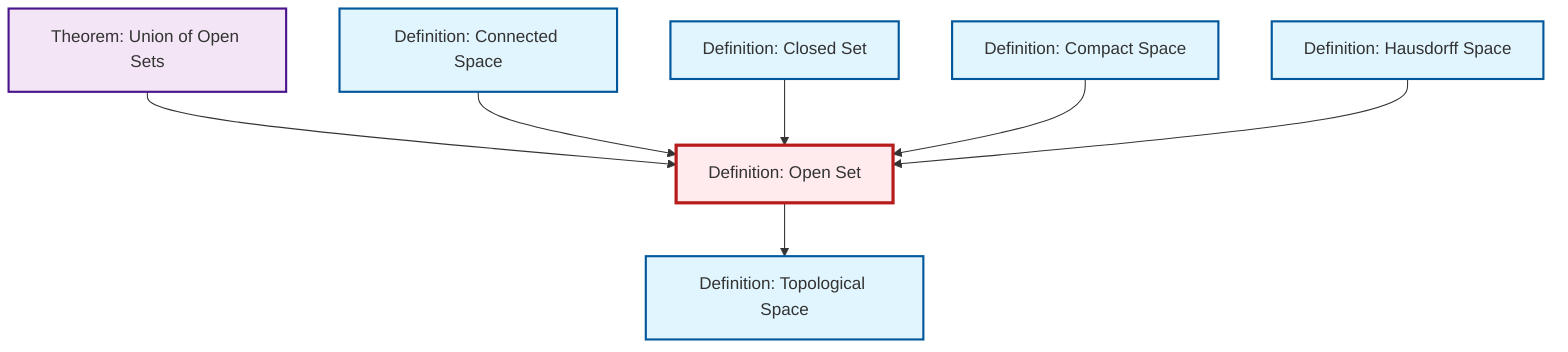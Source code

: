graph TD
    classDef definition fill:#e1f5fe,stroke:#01579b,stroke-width:2px
    classDef theorem fill:#f3e5f5,stroke:#4a148c,stroke-width:2px
    classDef axiom fill:#fff3e0,stroke:#e65100,stroke-width:2px
    classDef example fill:#e8f5e9,stroke:#1b5e20,stroke-width:2px
    classDef current fill:#ffebee,stroke:#b71c1c,stroke-width:3px
    def-connected["Definition: Connected Space"]:::definition
    def-topological-space["Definition: Topological Space"]:::definition
    def-closed-set["Definition: Closed Set"]:::definition
    def-compact["Definition: Compact Space"]:::definition
    def-open-set["Definition: Open Set"]:::definition
    thm-union-open-sets["Theorem: Union of Open Sets"]:::theorem
    def-hausdorff["Definition: Hausdorff Space"]:::definition
    thm-union-open-sets --> def-open-set
    def-connected --> def-open-set
    def-open-set --> def-topological-space
    def-closed-set --> def-open-set
    def-compact --> def-open-set
    def-hausdorff --> def-open-set
    class def-open-set current
